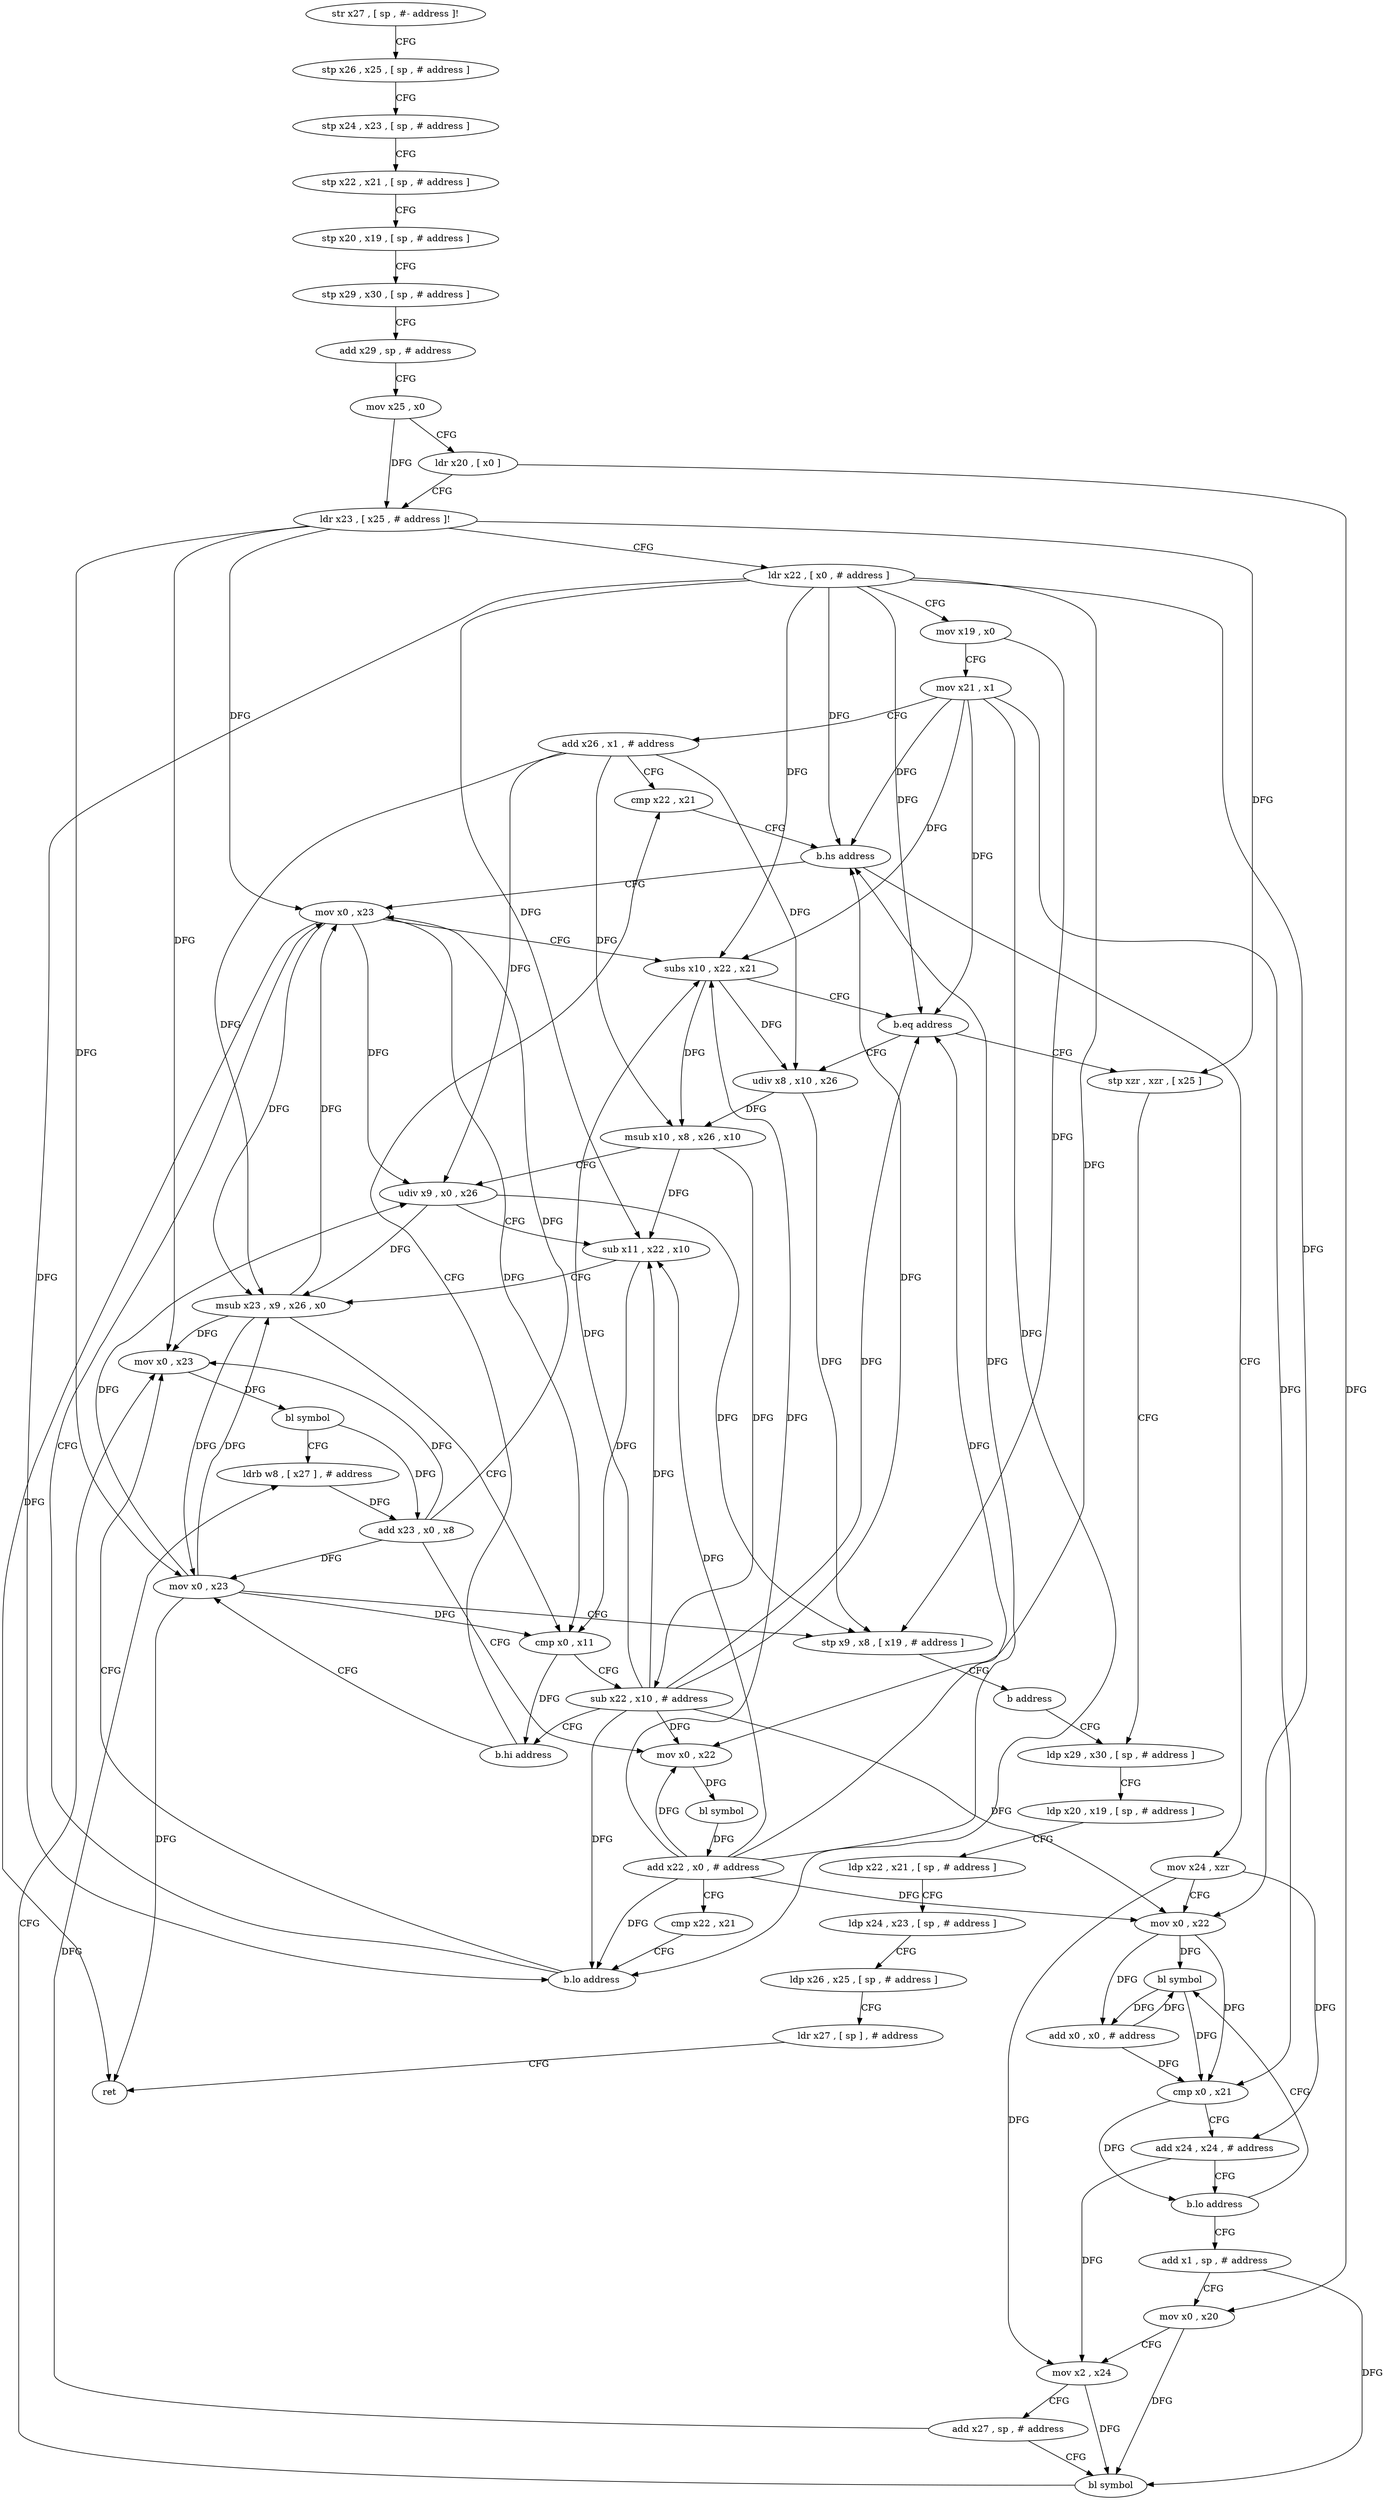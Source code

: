 digraph "func" {
"4223204" [label = "str x27 , [ sp , #- address ]!" ]
"4223208" [label = "stp x26 , x25 , [ sp , # address ]" ]
"4223212" [label = "stp x24 , x23 , [ sp , # address ]" ]
"4223216" [label = "stp x22 , x21 , [ sp , # address ]" ]
"4223220" [label = "stp x20 , x19 , [ sp , # address ]" ]
"4223224" [label = "stp x29 , x30 , [ sp , # address ]" ]
"4223228" [label = "add x29 , sp , # address" ]
"4223232" [label = "mov x25 , x0" ]
"4223236" [label = "ldr x20 , [ x0 ]" ]
"4223240" [label = "ldr x23 , [ x25 , # address ]!" ]
"4223244" [label = "ldr x22 , [ x0 , # address ]" ]
"4223248" [label = "mov x19 , x0" ]
"4223252" [label = "mov x21 , x1" ]
"4223256" [label = "add x26 , x1 , # address" ]
"4223260" [label = "cmp x22 , x21" ]
"4223352" [label = "mov x0 , x23" ]
"4223356" [label = "subs x10 , x22 , x21" ]
"4223360" [label = "b.eq address" ]
"4223408" [label = "stp xzr , xzr , [ x25 ]" ]
"4223364" [label = "udiv x8 , x10 , x26" ]
"4223268" [label = "mov x24 , xzr" ]
"4223272" [label = "mov x0 , x22" ]
"4223276" [label = "bl symbol" ]
"4223412" [label = "ldp x29 , x30 , [ sp , # address ]" ]
"4223368" [label = "msub x10 , x8 , x26 , x10" ]
"4223372" [label = "udiv x9 , x0 , x26" ]
"4223376" [label = "sub x11 , x22 , x10" ]
"4223380" [label = "msub x23 , x9 , x26 , x0" ]
"4223384" [label = "cmp x0 , x11" ]
"4223388" [label = "sub x22 , x10 , # address" ]
"4223392" [label = "b.hi address" ]
"4223396" [label = "mov x0 , x23" ]
"4223280" [label = "add x0 , x0 , # address" ]
"4223284" [label = "cmp x0 , x21" ]
"4223288" [label = "add x24 , x24 , # address" ]
"4223292" [label = "b.lo address" ]
"4223296" [label = "add x1 , sp , # address" ]
"4223300" [label = "mov x0 , x20" ]
"4223304" [label = "mov x2 , x24" ]
"4223308" [label = "add x27 , sp , # address" ]
"4223312" [label = "bl symbol" ]
"4223316" [label = "mov x0 , x23" ]
"4223264" [label = "b.hs address" ]
"4223400" [label = "stp x9 , x8 , [ x19 , # address ]" ]
"4223404" [label = "b address" ]
"4223320" [label = "bl symbol" ]
"4223324" [label = "ldrb w8 , [ x27 ] , # address" ]
"4223328" [label = "add x23 , x0 , x8" ]
"4223332" [label = "mov x0 , x22" ]
"4223336" [label = "bl symbol" ]
"4223340" [label = "add x22 , x0 , # address" ]
"4223344" [label = "cmp x22 , x21" ]
"4223348" [label = "b.lo address" ]
"4223416" [label = "ldp x20 , x19 , [ sp , # address ]" ]
"4223420" [label = "ldp x22 , x21 , [ sp , # address ]" ]
"4223424" [label = "ldp x24 , x23 , [ sp , # address ]" ]
"4223428" [label = "ldp x26 , x25 , [ sp , # address ]" ]
"4223432" [label = "ldr x27 , [ sp ] , # address" ]
"4223436" [label = "ret" ]
"4223204" -> "4223208" [ label = "CFG" ]
"4223208" -> "4223212" [ label = "CFG" ]
"4223212" -> "4223216" [ label = "CFG" ]
"4223216" -> "4223220" [ label = "CFG" ]
"4223220" -> "4223224" [ label = "CFG" ]
"4223224" -> "4223228" [ label = "CFG" ]
"4223228" -> "4223232" [ label = "CFG" ]
"4223232" -> "4223236" [ label = "CFG" ]
"4223232" -> "4223240" [ label = "DFG" ]
"4223236" -> "4223240" [ label = "CFG" ]
"4223236" -> "4223300" [ label = "DFG" ]
"4223240" -> "4223244" [ label = "CFG" ]
"4223240" -> "4223408" [ label = "DFG" ]
"4223240" -> "4223352" [ label = "DFG" ]
"4223240" -> "4223396" [ label = "DFG" ]
"4223240" -> "4223316" [ label = "DFG" ]
"4223244" -> "4223248" [ label = "CFG" ]
"4223244" -> "4223264" [ label = "DFG" ]
"4223244" -> "4223356" [ label = "DFG" ]
"4223244" -> "4223360" [ label = "DFG" ]
"4223244" -> "4223272" [ label = "DFG" ]
"4223244" -> "4223376" [ label = "DFG" ]
"4223244" -> "4223332" [ label = "DFG" ]
"4223244" -> "4223348" [ label = "DFG" ]
"4223248" -> "4223252" [ label = "CFG" ]
"4223248" -> "4223400" [ label = "DFG" ]
"4223252" -> "4223256" [ label = "CFG" ]
"4223252" -> "4223264" [ label = "DFG" ]
"4223252" -> "4223356" [ label = "DFG" ]
"4223252" -> "4223360" [ label = "DFG" ]
"4223252" -> "4223284" [ label = "DFG" ]
"4223252" -> "4223348" [ label = "DFG" ]
"4223256" -> "4223260" [ label = "CFG" ]
"4223256" -> "4223364" [ label = "DFG" ]
"4223256" -> "4223368" [ label = "DFG" ]
"4223256" -> "4223372" [ label = "DFG" ]
"4223256" -> "4223380" [ label = "DFG" ]
"4223260" -> "4223264" [ label = "CFG" ]
"4223352" -> "4223356" [ label = "CFG" ]
"4223352" -> "4223372" [ label = "DFG" ]
"4223352" -> "4223380" [ label = "DFG" ]
"4223352" -> "4223384" [ label = "DFG" ]
"4223352" -> "4223436" [ label = "DFG" ]
"4223356" -> "4223360" [ label = "CFG" ]
"4223356" -> "4223364" [ label = "DFG" ]
"4223356" -> "4223368" [ label = "DFG" ]
"4223360" -> "4223408" [ label = "CFG" ]
"4223360" -> "4223364" [ label = "CFG" ]
"4223408" -> "4223412" [ label = "CFG" ]
"4223364" -> "4223368" [ label = "DFG" ]
"4223364" -> "4223400" [ label = "DFG" ]
"4223268" -> "4223272" [ label = "CFG" ]
"4223268" -> "4223288" [ label = "DFG" ]
"4223268" -> "4223304" [ label = "DFG" ]
"4223272" -> "4223276" [ label = "DFG" ]
"4223272" -> "4223280" [ label = "DFG" ]
"4223272" -> "4223284" [ label = "DFG" ]
"4223276" -> "4223280" [ label = "DFG" ]
"4223276" -> "4223284" [ label = "DFG" ]
"4223412" -> "4223416" [ label = "CFG" ]
"4223368" -> "4223372" [ label = "CFG" ]
"4223368" -> "4223376" [ label = "DFG" ]
"4223368" -> "4223388" [ label = "DFG" ]
"4223372" -> "4223376" [ label = "CFG" ]
"4223372" -> "4223380" [ label = "DFG" ]
"4223372" -> "4223400" [ label = "DFG" ]
"4223376" -> "4223380" [ label = "CFG" ]
"4223376" -> "4223384" [ label = "DFG" ]
"4223380" -> "4223384" [ label = "CFG" ]
"4223380" -> "4223352" [ label = "DFG" ]
"4223380" -> "4223396" [ label = "DFG" ]
"4223380" -> "4223316" [ label = "DFG" ]
"4223384" -> "4223388" [ label = "CFG" ]
"4223384" -> "4223392" [ label = "DFG" ]
"4223388" -> "4223392" [ label = "CFG" ]
"4223388" -> "4223272" [ label = "DFG" ]
"4223388" -> "4223264" [ label = "DFG" ]
"4223388" -> "4223356" [ label = "DFG" ]
"4223388" -> "4223360" [ label = "DFG" ]
"4223388" -> "4223376" [ label = "DFG" ]
"4223388" -> "4223332" [ label = "DFG" ]
"4223388" -> "4223348" [ label = "DFG" ]
"4223392" -> "4223260" [ label = "CFG" ]
"4223392" -> "4223396" [ label = "CFG" ]
"4223396" -> "4223400" [ label = "CFG" ]
"4223396" -> "4223372" [ label = "DFG" ]
"4223396" -> "4223380" [ label = "DFG" ]
"4223396" -> "4223384" [ label = "DFG" ]
"4223396" -> "4223436" [ label = "DFG" ]
"4223280" -> "4223284" [ label = "DFG" ]
"4223280" -> "4223276" [ label = "DFG" ]
"4223284" -> "4223288" [ label = "CFG" ]
"4223284" -> "4223292" [ label = "DFG" ]
"4223288" -> "4223292" [ label = "CFG" ]
"4223288" -> "4223304" [ label = "DFG" ]
"4223292" -> "4223276" [ label = "CFG" ]
"4223292" -> "4223296" [ label = "CFG" ]
"4223296" -> "4223300" [ label = "CFG" ]
"4223296" -> "4223312" [ label = "DFG" ]
"4223300" -> "4223304" [ label = "CFG" ]
"4223300" -> "4223312" [ label = "DFG" ]
"4223304" -> "4223308" [ label = "CFG" ]
"4223304" -> "4223312" [ label = "DFG" ]
"4223308" -> "4223312" [ label = "CFG" ]
"4223308" -> "4223324" [ label = "DFG" ]
"4223312" -> "4223316" [ label = "CFG" ]
"4223316" -> "4223320" [ label = "DFG" ]
"4223264" -> "4223352" [ label = "CFG" ]
"4223264" -> "4223268" [ label = "CFG" ]
"4223400" -> "4223404" [ label = "CFG" ]
"4223404" -> "4223412" [ label = "CFG" ]
"4223320" -> "4223324" [ label = "CFG" ]
"4223320" -> "4223328" [ label = "DFG" ]
"4223324" -> "4223328" [ label = "DFG" ]
"4223328" -> "4223332" [ label = "CFG" ]
"4223328" -> "4223352" [ label = "DFG" ]
"4223328" -> "4223396" [ label = "DFG" ]
"4223328" -> "4223316" [ label = "DFG" ]
"4223332" -> "4223336" [ label = "DFG" ]
"4223336" -> "4223340" [ label = "DFG" ]
"4223340" -> "4223344" [ label = "CFG" ]
"4223340" -> "4223272" [ label = "DFG" ]
"4223340" -> "4223332" [ label = "DFG" ]
"4223340" -> "4223264" [ label = "DFG" ]
"4223340" -> "4223356" [ label = "DFG" ]
"4223340" -> "4223360" [ label = "DFG" ]
"4223340" -> "4223376" [ label = "DFG" ]
"4223340" -> "4223348" [ label = "DFG" ]
"4223344" -> "4223348" [ label = "CFG" ]
"4223348" -> "4223316" [ label = "CFG" ]
"4223348" -> "4223352" [ label = "CFG" ]
"4223416" -> "4223420" [ label = "CFG" ]
"4223420" -> "4223424" [ label = "CFG" ]
"4223424" -> "4223428" [ label = "CFG" ]
"4223428" -> "4223432" [ label = "CFG" ]
"4223432" -> "4223436" [ label = "CFG" ]
}
